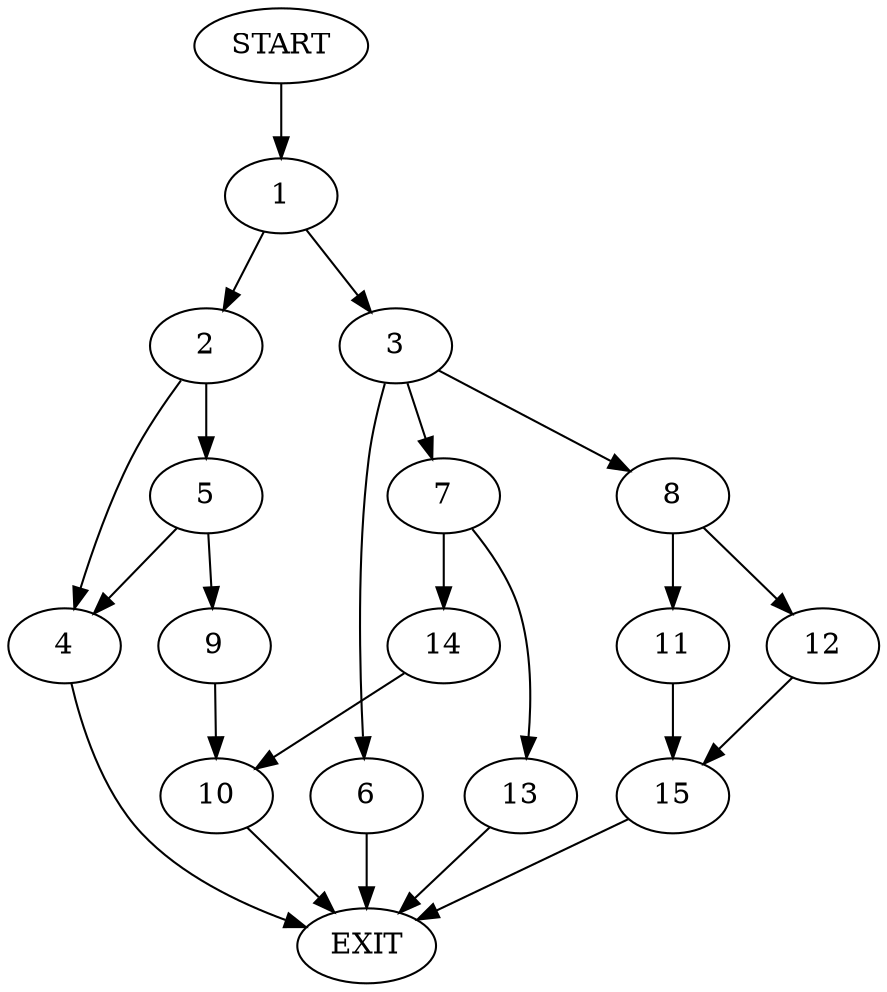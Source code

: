 digraph {
0 [label="START"]
16 [label="EXIT"]
0 -> 1
1 -> 2
1 -> 3
2 -> 4
2 -> 5
3 -> 6
3 -> 7
3 -> 8
4 -> 16
5 -> 9
5 -> 4
9 -> 10
10 -> 16
8 -> 11
8 -> 12
6 -> 16
7 -> 13
7 -> 14
14 -> 10
13 -> 16
12 -> 15
11 -> 15
15 -> 16
}

